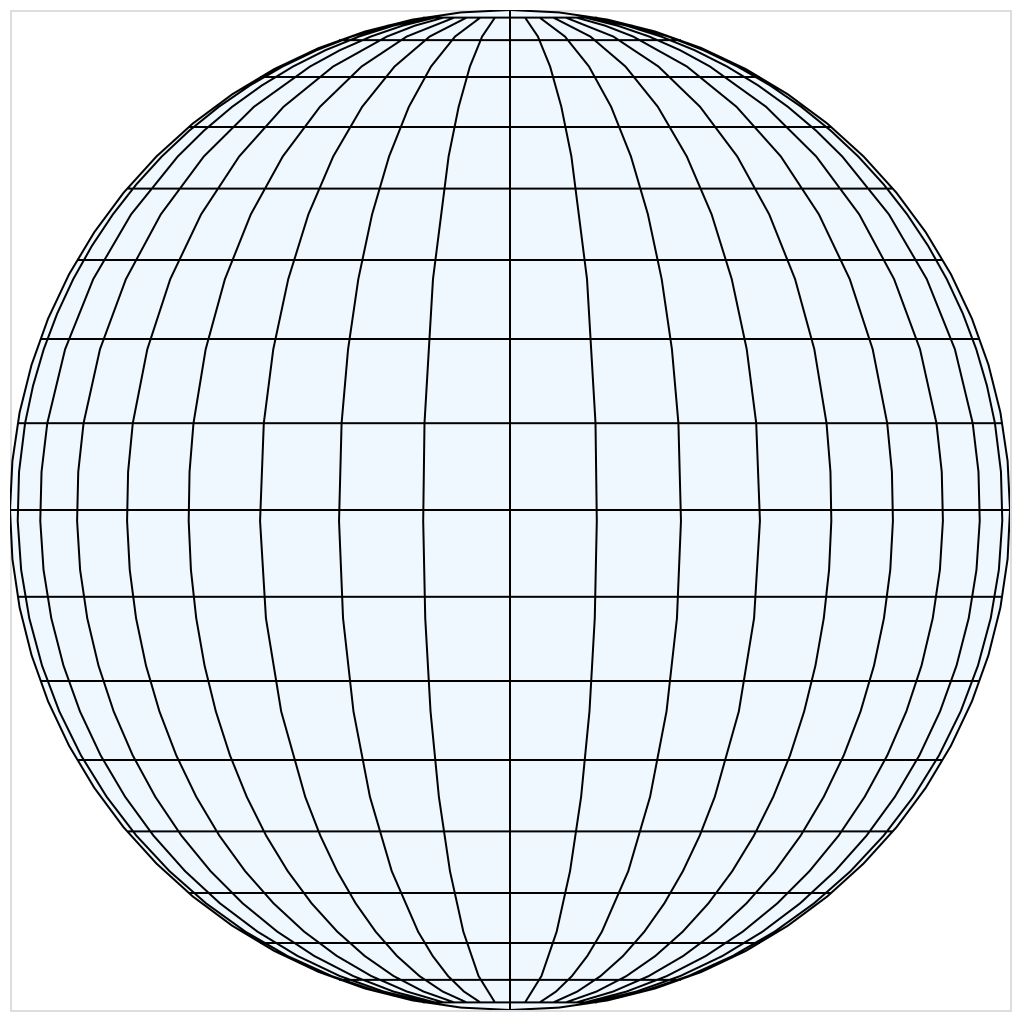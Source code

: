 {
  "$schema": "https://vega.github.io/schema/vega/v5.json",
  "autosize": "pad",
  "padding": 5,
  "width": 500,
  "height": 500,
  "style": "cell",
  "data": [
    {"name": "source_0", "values": [{"type": "Sphere"}]},
    {"name": "source_1", "transform": [{"type": "graticule"}]}
  ],
  "projections": [
    {
      "name": "projection",
      "type": "orthographic",
      "scale": 250,
      "translate": [250, 250]
    }
  ],
  "marks": [
    {
      "name": "layer_0_marks",
      "type": "shape",
      "clip": true,
      "style": ["geoshape"],
      "from": {"data": "source_0"},
      "encode": {"update": {"fill": {"value": "aliceblue"}}},
      "transform": [{"type": "geoshape", "projection": "projection"}]
    },
    {
      "name": "layer_1_marks",
      "type": "shape",
      "clip": true,
      "style": ["geoshape"],
      "from": {"data": "source_1"},
      "encode": {
        "update": {
          "stroke": {"value": "black"},
          "fill": {"value": "transparent"}
        }
      },
      "transform": [{"type": "geoshape", "projection": "projection"}]
    }
  ]
}
